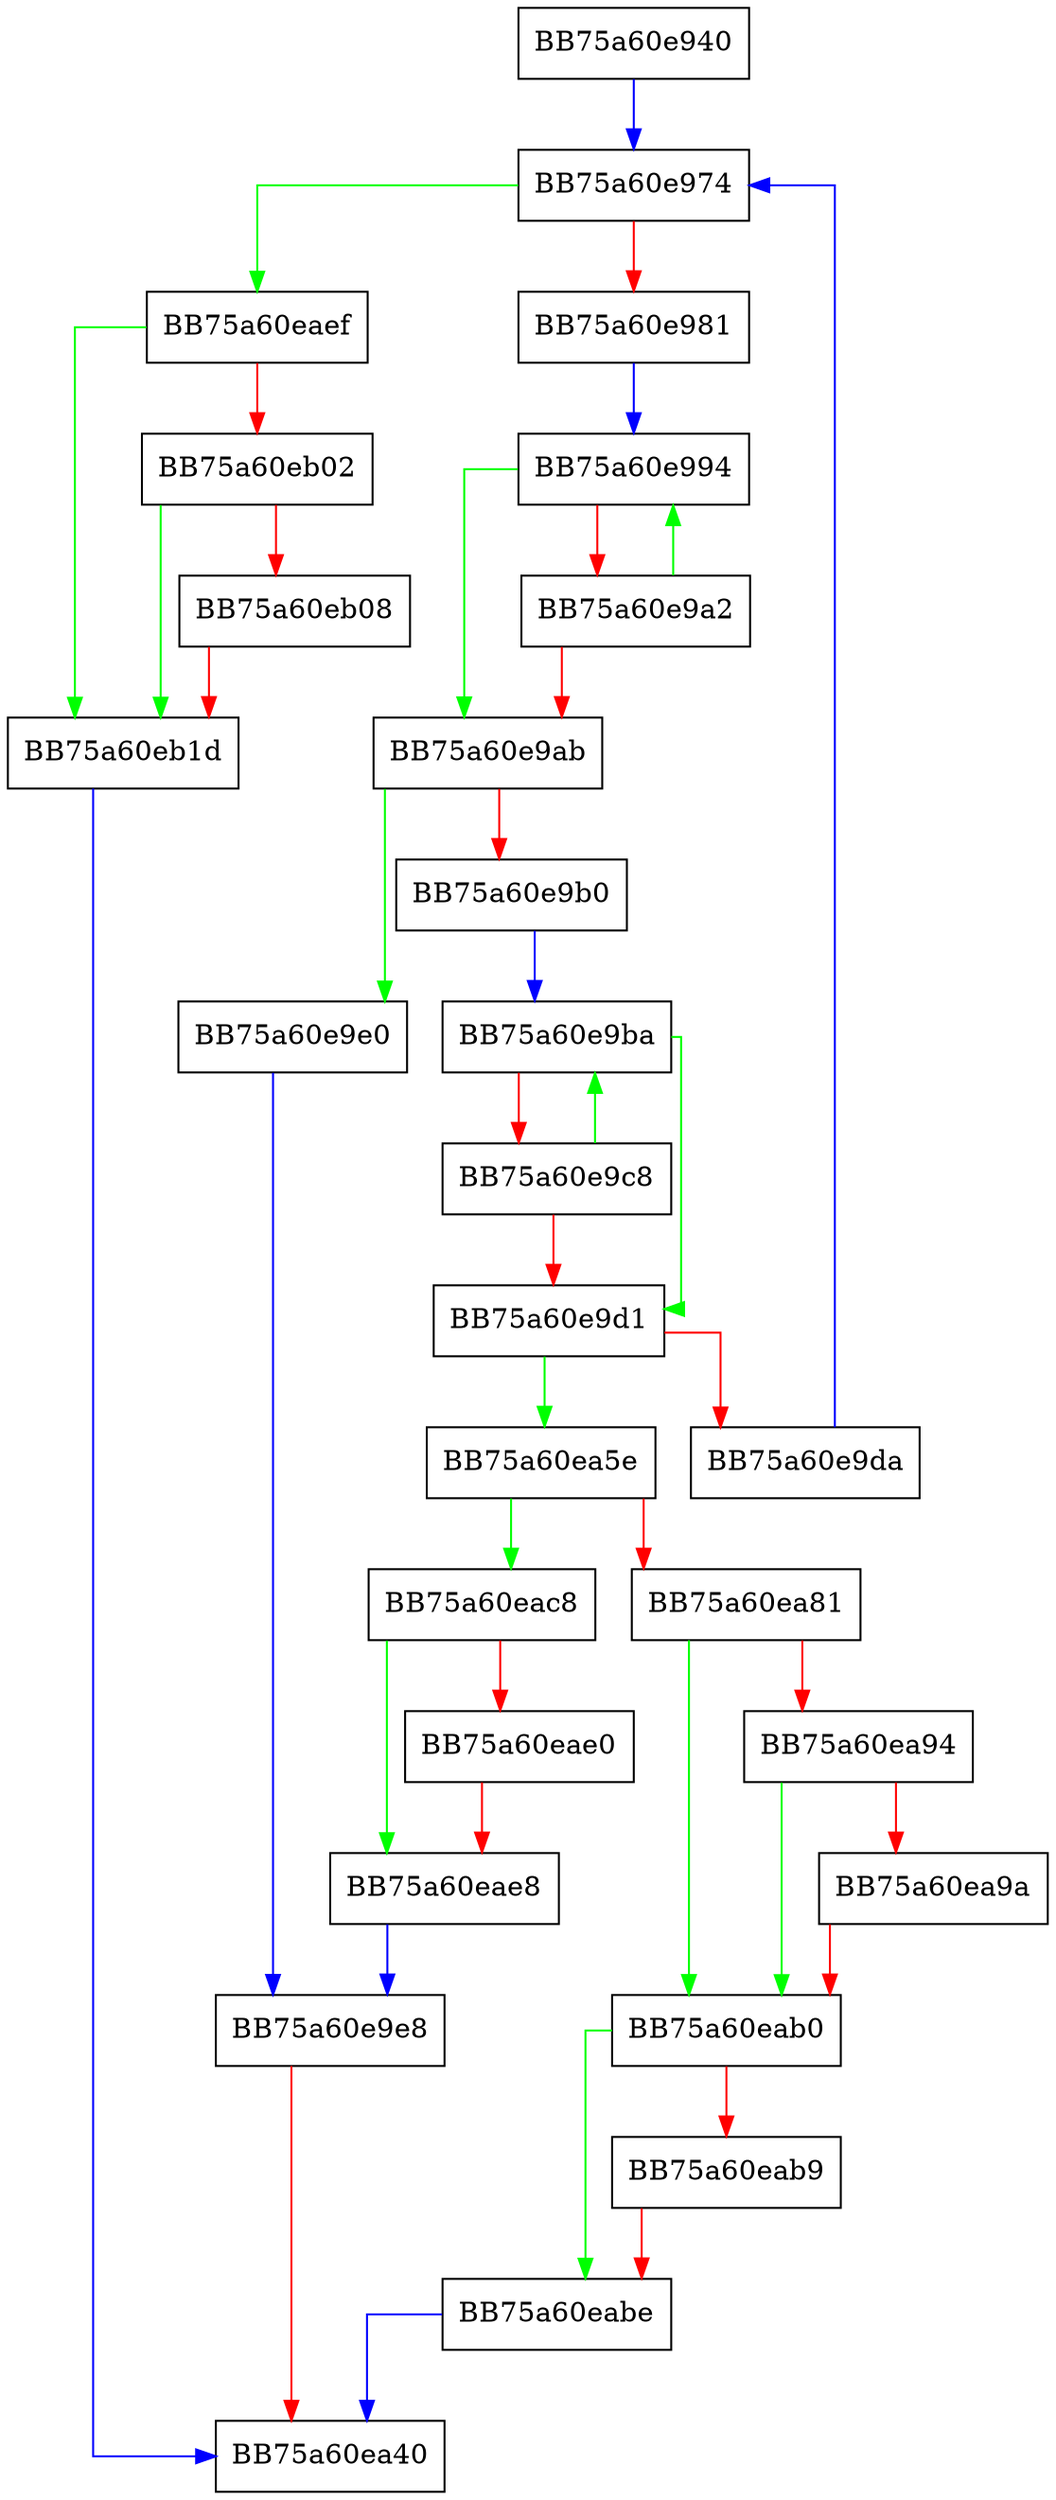 digraph HandleBmInternal {
  node [shape="box"];
  graph [splines=ortho];
  BB75a60e940 -> BB75a60e974 [color="blue"];
  BB75a60e974 -> BB75a60eaef [color="green"];
  BB75a60e974 -> BB75a60e981 [color="red"];
  BB75a60e981 -> BB75a60e994 [color="blue"];
  BB75a60e994 -> BB75a60e9ab [color="green"];
  BB75a60e994 -> BB75a60e9a2 [color="red"];
  BB75a60e9a2 -> BB75a60e994 [color="green"];
  BB75a60e9a2 -> BB75a60e9ab [color="red"];
  BB75a60e9ab -> BB75a60e9e0 [color="green"];
  BB75a60e9ab -> BB75a60e9b0 [color="red"];
  BB75a60e9b0 -> BB75a60e9ba [color="blue"];
  BB75a60e9ba -> BB75a60e9d1 [color="green"];
  BB75a60e9ba -> BB75a60e9c8 [color="red"];
  BB75a60e9c8 -> BB75a60e9ba [color="green"];
  BB75a60e9c8 -> BB75a60e9d1 [color="red"];
  BB75a60e9d1 -> BB75a60ea5e [color="green"];
  BB75a60e9d1 -> BB75a60e9da [color="red"];
  BB75a60e9da -> BB75a60e974 [color="blue"];
  BB75a60e9e0 -> BB75a60e9e8 [color="blue"];
  BB75a60e9e8 -> BB75a60ea40 [color="red"];
  BB75a60ea5e -> BB75a60eac8 [color="green"];
  BB75a60ea5e -> BB75a60ea81 [color="red"];
  BB75a60ea81 -> BB75a60eab0 [color="green"];
  BB75a60ea81 -> BB75a60ea94 [color="red"];
  BB75a60ea94 -> BB75a60eab0 [color="green"];
  BB75a60ea94 -> BB75a60ea9a [color="red"];
  BB75a60ea9a -> BB75a60eab0 [color="red"];
  BB75a60eab0 -> BB75a60eabe [color="green"];
  BB75a60eab0 -> BB75a60eab9 [color="red"];
  BB75a60eab9 -> BB75a60eabe [color="red"];
  BB75a60eabe -> BB75a60ea40 [color="blue"];
  BB75a60eac8 -> BB75a60eae8 [color="green"];
  BB75a60eac8 -> BB75a60eae0 [color="red"];
  BB75a60eae0 -> BB75a60eae8 [color="red"];
  BB75a60eae8 -> BB75a60e9e8 [color="blue"];
  BB75a60eaef -> BB75a60eb1d [color="green"];
  BB75a60eaef -> BB75a60eb02 [color="red"];
  BB75a60eb02 -> BB75a60eb1d [color="green"];
  BB75a60eb02 -> BB75a60eb08 [color="red"];
  BB75a60eb08 -> BB75a60eb1d [color="red"];
  BB75a60eb1d -> BB75a60ea40 [color="blue"];
}